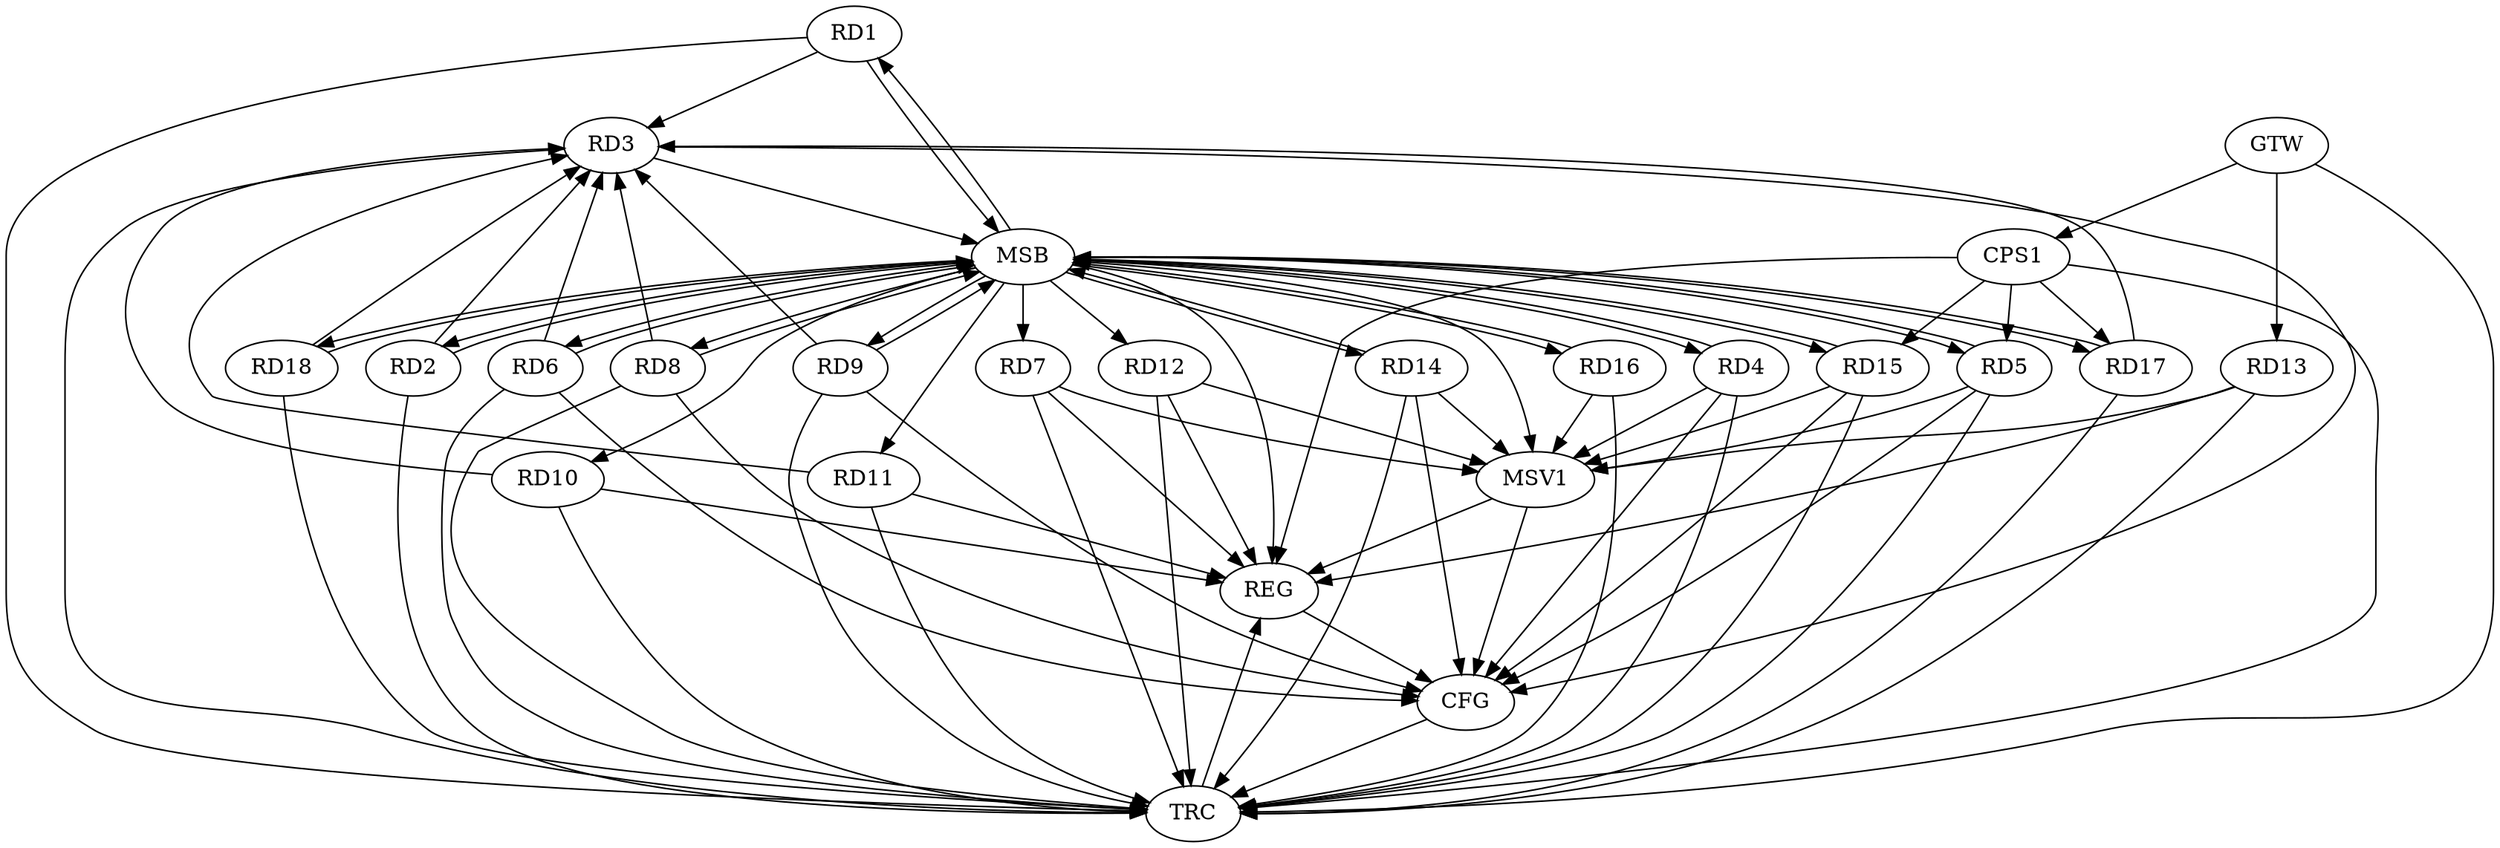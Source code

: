 strict digraph G {
  RD1 [ label="RD1" ];
  RD2 [ label="RD2" ];
  RD3 [ label="RD3" ];
  RD4 [ label="RD4" ];
  RD5 [ label="RD5" ];
  RD6 [ label="RD6" ];
  RD7 [ label="RD7" ];
  RD8 [ label="RD8" ];
  RD9 [ label="RD9" ];
  RD10 [ label="RD10" ];
  RD11 [ label="RD11" ];
  RD12 [ label="RD12" ];
  RD13 [ label="RD13" ];
  RD14 [ label="RD14" ];
  RD15 [ label="RD15" ];
  RD16 [ label="RD16" ];
  RD17 [ label="RD17" ];
  RD18 [ label="RD18" ];
  CPS1 [ label="CPS1" ];
  GTW [ label="GTW" ];
  REG [ label="REG" ];
  MSB [ label="MSB" ];
  CFG [ label="CFG" ];
  TRC [ label="TRC" ];
  MSV1 [ label="MSV1" ];
  CPS1 -> RD15;
  CPS1 -> RD17;
  CPS1 -> RD5;
  GTW -> RD13;
  GTW -> CPS1;
  RD7 -> REG;
  RD10 -> REG;
  RD11 -> REG;
  RD12 -> REG;
  RD13 -> REG;
  CPS1 -> REG;
  RD1 -> MSB;
  MSB -> RD4;
  MSB -> RD7;
  MSB -> RD16;
  MSB -> REG;
  RD2 -> MSB;
  MSB -> RD1;
  MSB -> RD5;
  MSB -> RD15;
  RD3 -> MSB;
  MSB -> RD11;
  RD4 -> MSB;
  MSB -> RD9;
  MSB -> RD14;
  MSB -> RD17;
  RD5 -> MSB;
  RD6 -> MSB;
  MSB -> RD18;
  RD8 -> MSB;
  MSB -> RD12;
  RD9 -> MSB;
  MSB -> RD10;
  RD14 -> MSB;
  RD15 -> MSB;
  RD16 -> MSB;
  MSB -> RD2;
  RD17 -> MSB;
  MSB -> RD6;
  RD18 -> MSB;
  MSB -> RD8;
  RD9 -> CFG;
  RD3 -> CFG;
  RD15 -> CFG;
  RD5 -> CFG;
  RD8 -> CFG;
  RD4 -> CFG;
  RD6 -> CFG;
  RD14 -> CFG;
  REG -> CFG;
  RD1 -> TRC;
  RD2 -> TRC;
  RD3 -> TRC;
  RD4 -> TRC;
  RD5 -> TRC;
  RD6 -> TRC;
  RD7 -> TRC;
  RD8 -> TRC;
  RD9 -> TRC;
  RD10 -> TRC;
  RD11 -> TRC;
  RD12 -> TRC;
  RD13 -> TRC;
  RD14 -> TRC;
  RD15 -> TRC;
  RD16 -> TRC;
  RD17 -> TRC;
  RD18 -> TRC;
  CPS1 -> TRC;
  GTW -> TRC;
  CFG -> TRC;
  TRC -> REG;
  RD6 -> RD3;
  RD9 -> RD3;
  RD2 -> RD3;
  RD18 -> RD3;
  RD10 -> RD3;
  RD11 -> RD3;
  RD8 -> RD3;
  RD17 -> RD3;
  RD1 -> RD3;
  RD12 -> MSV1;
  MSB -> MSV1;
  RD7 -> MSV1;
  RD14 -> MSV1;
  RD4 -> MSV1;
  RD15 -> MSV1;
  RD16 -> MSV1;
  RD13 -> MSV1;
  RD5 -> MSV1;
  MSV1 -> REG;
  MSV1 -> CFG;
}
